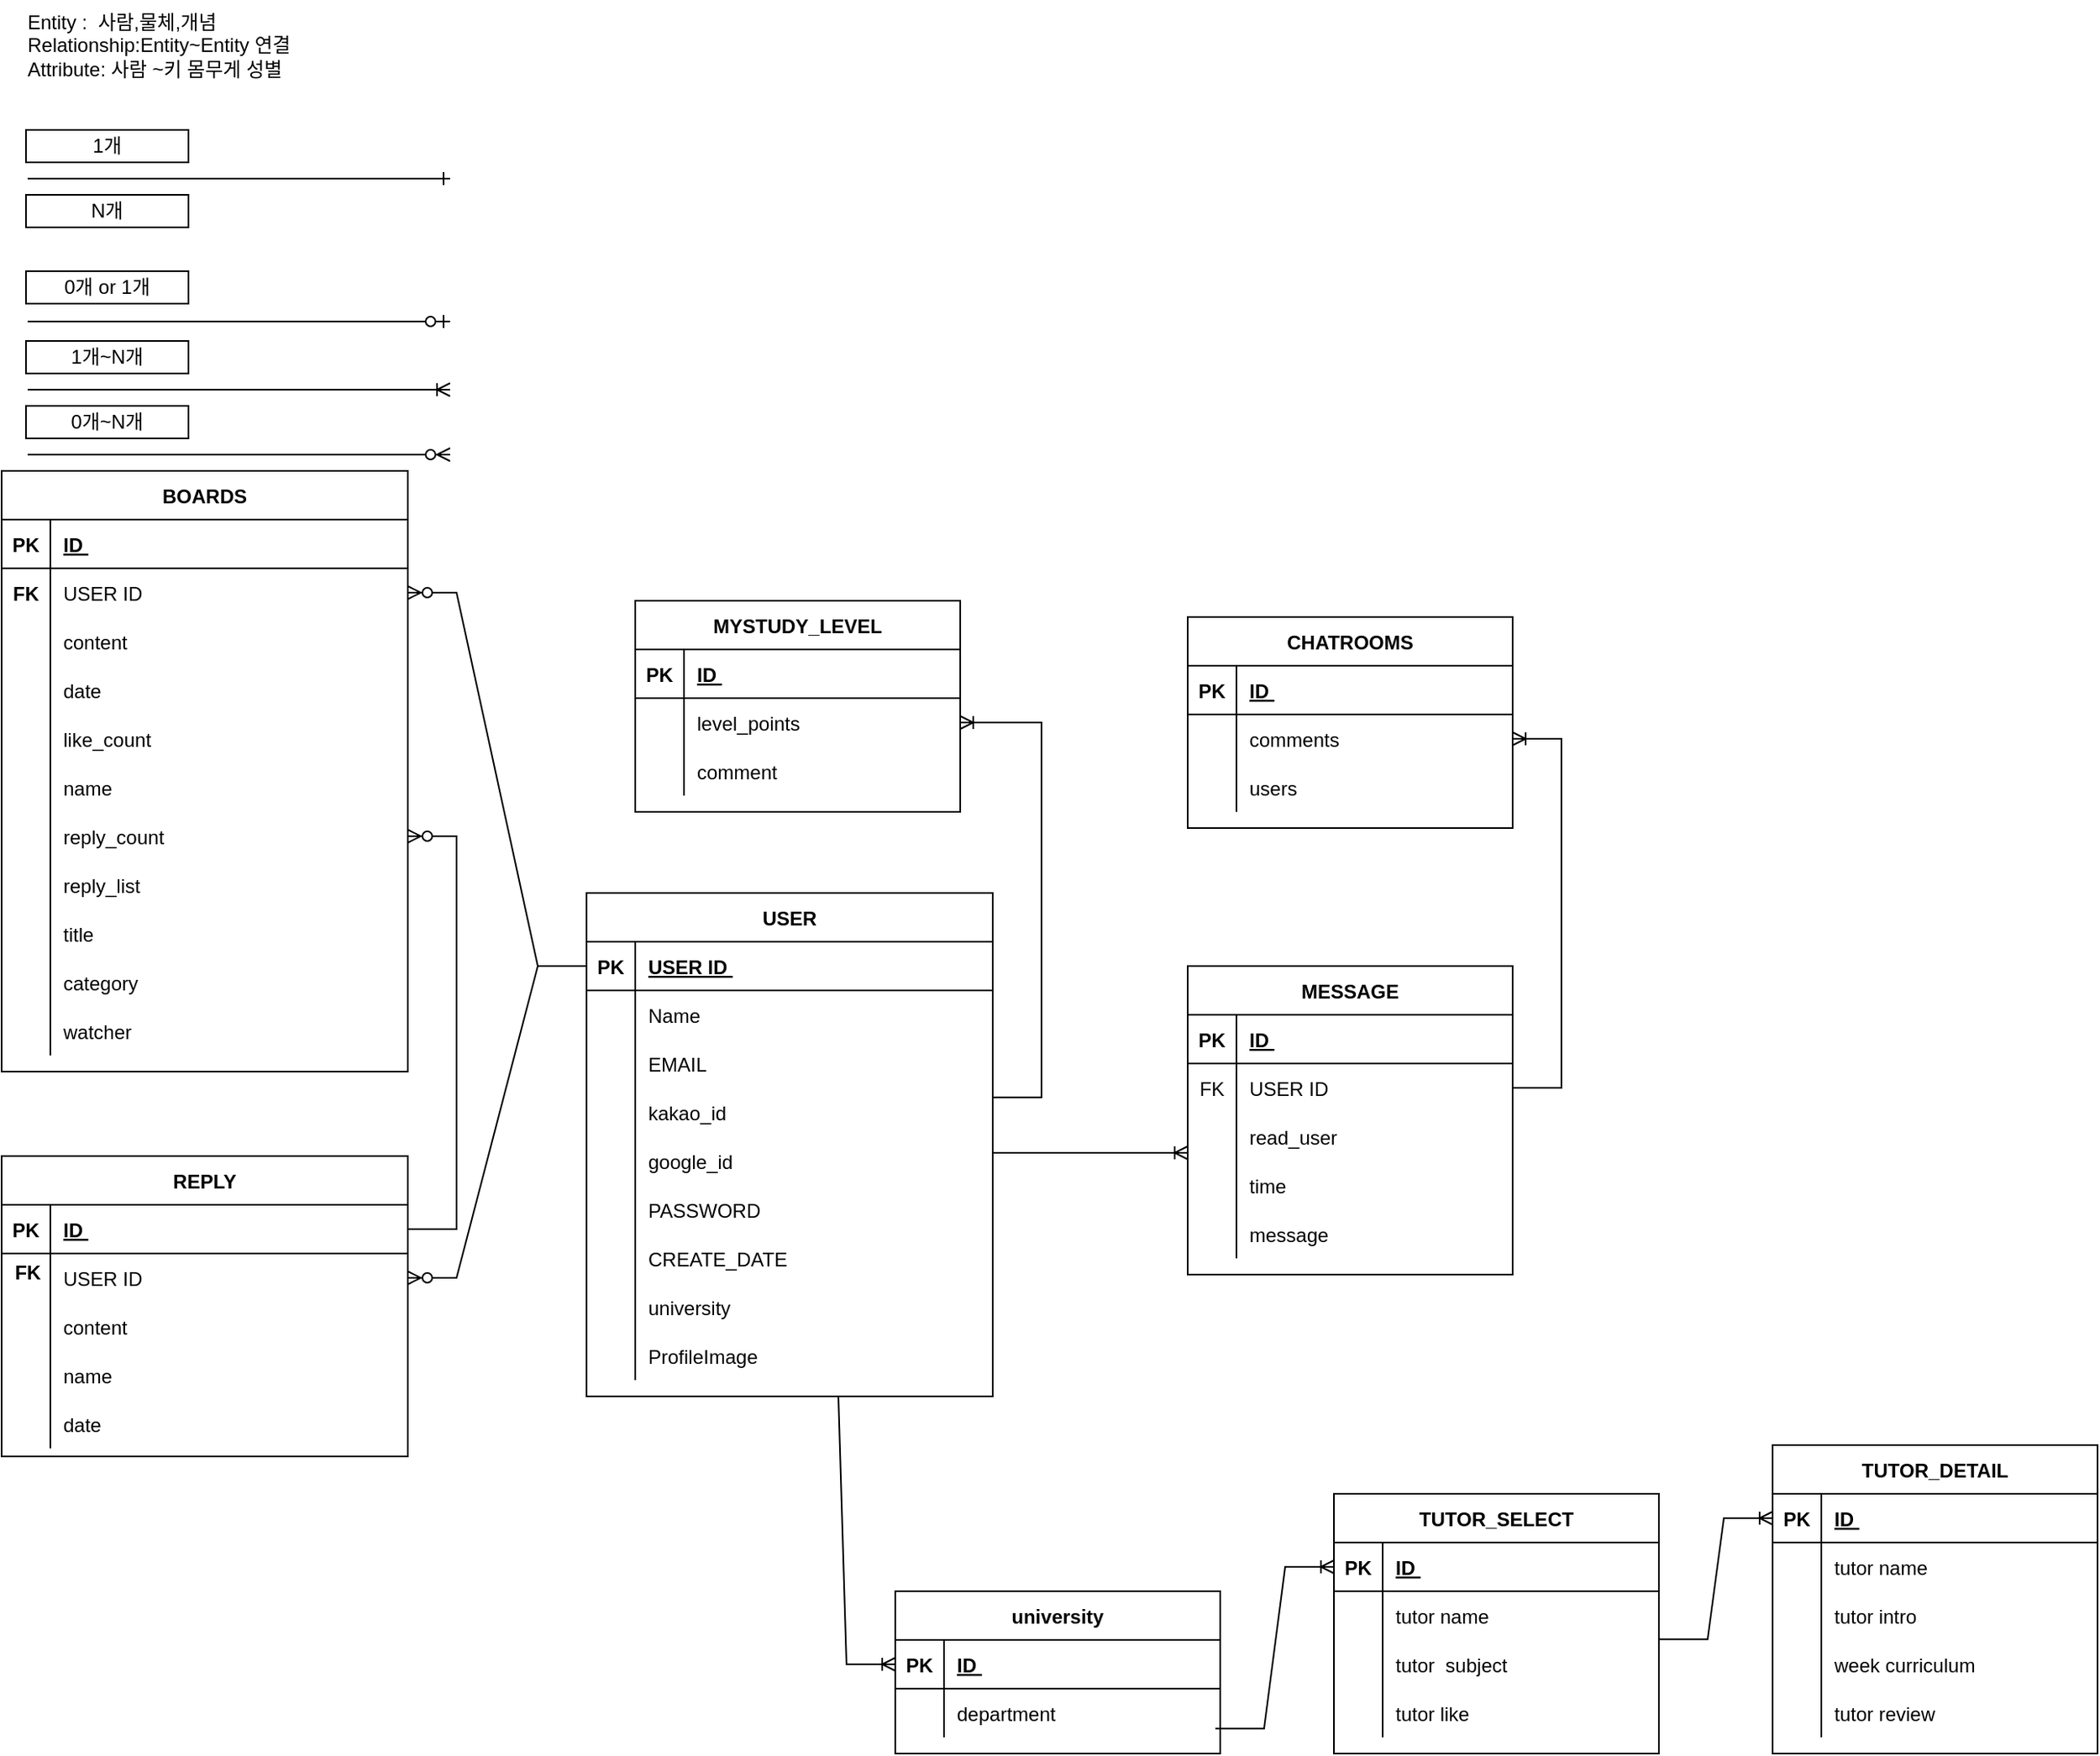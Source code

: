 <mxfile version="21.8.1" type="github">
  <diagram id="R2lEEEUBdFMjLlhIrx00" name="Page-1">
    <mxGraphModel dx="2353" dy="2080" grid="1" gridSize="10" guides="1" tooltips="1" connect="1" arrows="1" fold="1" page="1" pageScale="1" pageWidth="1100" pageHeight="850" math="0" shadow="0" extFonts="Permanent Marker^https://fonts.googleapis.com/css?family=Permanent+Marker">
      <root>
        <mxCell id="0" />
        <mxCell id="1" parent="0" />
        <mxCell id="C-vyLk0tnHw3VtMMgP7b-23" value="USER" style="shape=table;startSize=30;container=1;collapsible=1;childLayout=tableLayout;fixedRows=1;rowLines=0;fontStyle=1;align=center;resizeLast=1;" parent="1" vertex="1">
          <mxGeometry x="360" y="160" width="250" height="310" as="geometry" />
        </mxCell>
        <mxCell id="C-vyLk0tnHw3VtMMgP7b-24" value="" style="shape=partialRectangle;collapsible=0;dropTarget=0;pointerEvents=0;fillColor=none;points=[[0,0.5],[1,0.5]];portConstraint=eastwest;top=0;left=0;right=0;bottom=1;" parent="C-vyLk0tnHw3VtMMgP7b-23" vertex="1">
          <mxGeometry y="30" width="250" height="30" as="geometry" />
        </mxCell>
        <mxCell id="C-vyLk0tnHw3VtMMgP7b-25" value="PK" style="shape=partialRectangle;overflow=hidden;connectable=0;fillColor=none;top=0;left=0;bottom=0;right=0;fontStyle=1;" parent="C-vyLk0tnHw3VtMMgP7b-24" vertex="1">
          <mxGeometry width="30" height="30" as="geometry">
            <mxRectangle width="30" height="30" as="alternateBounds" />
          </mxGeometry>
        </mxCell>
        <mxCell id="C-vyLk0tnHw3VtMMgP7b-26" value="USER ID " style="shape=partialRectangle;overflow=hidden;connectable=0;fillColor=none;top=0;left=0;bottom=0;right=0;align=left;spacingLeft=6;fontStyle=5;" parent="C-vyLk0tnHw3VtMMgP7b-24" vertex="1">
          <mxGeometry x="30" width="220" height="30" as="geometry">
            <mxRectangle width="220" height="30" as="alternateBounds" />
          </mxGeometry>
        </mxCell>
        <mxCell id="C-vyLk0tnHw3VtMMgP7b-27" value="" style="shape=partialRectangle;collapsible=0;dropTarget=0;pointerEvents=0;fillColor=none;points=[[0,0.5],[1,0.5]];portConstraint=eastwest;top=0;left=0;right=0;bottom=0;" parent="C-vyLk0tnHw3VtMMgP7b-23" vertex="1">
          <mxGeometry y="60" width="250" height="30" as="geometry" />
        </mxCell>
        <mxCell id="C-vyLk0tnHw3VtMMgP7b-28" value="" style="shape=partialRectangle;overflow=hidden;connectable=0;fillColor=none;top=0;left=0;bottom=0;right=0;" parent="C-vyLk0tnHw3VtMMgP7b-27" vertex="1">
          <mxGeometry width="30" height="30" as="geometry">
            <mxRectangle width="30" height="30" as="alternateBounds" />
          </mxGeometry>
        </mxCell>
        <mxCell id="C-vyLk0tnHw3VtMMgP7b-29" value="Name" style="shape=partialRectangle;overflow=hidden;connectable=0;fillColor=none;top=0;left=0;bottom=0;right=0;align=left;spacingLeft=6;" parent="C-vyLk0tnHw3VtMMgP7b-27" vertex="1">
          <mxGeometry x="30" width="220" height="30" as="geometry">
            <mxRectangle width="220" height="30" as="alternateBounds" />
          </mxGeometry>
        </mxCell>
        <mxCell id="tyInm3QwdjtJU20A2BZN-13" value="" style="shape=partialRectangle;collapsible=0;dropTarget=0;pointerEvents=0;fillColor=none;points=[[0,0.5],[1,0.5]];portConstraint=eastwest;top=0;left=0;right=0;bottom=0;" parent="C-vyLk0tnHw3VtMMgP7b-23" vertex="1">
          <mxGeometry y="90" width="250" height="30" as="geometry" />
        </mxCell>
        <mxCell id="tyInm3QwdjtJU20A2BZN-14" value="" style="shape=partialRectangle;overflow=hidden;connectable=0;fillColor=none;top=0;left=0;bottom=0;right=0;" parent="tyInm3QwdjtJU20A2BZN-13" vertex="1">
          <mxGeometry width="30" height="30" as="geometry">
            <mxRectangle width="30" height="30" as="alternateBounds" />
          </mxGeometry>
        </mxCell>
        <mxCell id="tyInm3QwdjtJU20A2BZN-15" value="EMAIL" style="shape=partialRectangle;overflow=hidden;connectable=0;fillColor=none;top=0;left=0;bottom=0;right=0;align=left;spacingLeft=6;" parent="tyInm3QwdjtJU20A2BZN-13" vertex="1">
          <mxGeometry x="30" width="220" height="30" as="geometry">
            <mxRectangle width="220" height="30" as="alternateBounds" />
          </mxGeometry>
        </mxCell>
        <mxCell id="fQJlluxbXW3vOu0BTBo6-121" value="" style="shape=partialRectangle;collapsible=0;dropTarget=0;pointerEvents=0;fillColor=none;points=[[0,0.5],[1,0.5]];portConstraint=eastwest;top=0;left=0;right=0;bottom=0;" vertex="1" parent="C-vyLk0tnHw3VtMMgP7b-23">
          <mxGeometry y="120" width="250" height="30" as="geometry" />
        </mxCell>
        <mxCell id="fQJlluxbXW3vOu0BTBo6-122" value="" style="shape=partialRectangle;overflow=hidden;connectable=0;fillColor=none;top=0;left=0;bottom=0;right=0;" vertex="1" parent="fQJlluxbXW3vOu0BTBo6-121">
          <mxGeometry width="30" height="30" as="geometry">
            <mxRectangle width="30" height="30" as="alternateBounds" />
          </mxGeometry>
        </mxCell>
        <mxCell id="fQJlluxbXW3vOu0BTBo6-123" value="kakao_id" style="shape=partialRectangle;overflow=hidden;connectable=0;fillColor=none;top=0;left=0;bottom=0;right=0;align=left;spacingLeft=6;" vertex="1" parent="fQJlluxbXW3vOu0BTBo6-121">
          <mxGeometry x="30" width="220" height="30" as="geometry">
            <mxRectangle width="220" height="30" as="alternateBounds" />
          </mxGeometry>
        </mxCell>
        <mxCell id="fQJlluxbXW3vOu0BTBo6-124" value="" style="shape=partialRectangle;collapsible=0;dropTarget=0;pointerEvents=0;fillColor=none;points=[[0,0.5],[1,0.5]];portConstraint=eastwest;top=0;left=0;right=0;bottom=0;" vertex="1" parent="C-vyLk0tnHw3VtMMgP7b-23">
          <mxGeometry y="150" width="250" height="30" as="geometry" />
        </mxCell>
        <mxCell id="fQJlluxbXW3vOu0BTBo6-125" value="" style="shape=partialRectangle;overflow=hidden;connectable=0;fillColor=none;top=0;left=0;bottom=0;right=0;" vertex="1" parent="fQJlluxbXW3vOu0BTBo6-124">
          <mxGeometry width="30" height="30" as="geometry">
            <mxRectangle width="30" height="30" as="alternateBounds" />
          </mxGeometry>
        </mxCell>
        <mxCell id="fQJlluxbXW3vOu0BTBo6-126" value="google_id" style="shape=partialRectangle;overflow=hidden;connectable=0;fillColor=none;top=0;left=0;bottom=0;right=0;align=left;spacingLeft=6;" vertex="1" parent="fQJlluxbXW3vOu0BTBo6-124">
          <mxGeometry x="30" width="220" height="30" as="geometry">
            <mxRectangle width="220" height="30" as="alternateBounds" />
          </mxGeometry>
        </mxCell>
        <mxCell id="fQJlluxbXW3vOu0BTBo6-1" value="" style="shape=partialRectangle;collapsible=0;dropTarget=0;pointerEvents=0;fillColor=none;points=[[0,0.5],[1,0.5]];portConstraint=eastwest;top=0;left=0;right=0;bottom=0;" vertex="1" parent="C-vyLk0tnHw3VtMMgP7b-23">
          <mxGeometry y="180" width="250" height="30" as="geometry" />
        </mxCell>
        <mxCell id="fQJlluxbXW3vOu0BTBo6-2" value="" style="shape=partialRectangle;overflow=hidden;connectable=0;fillColor=none;top=0;left=0;bottom=0;right=0;" vertex="1" parent="fQJlluxbXW3vOu0BTBo6-1">
          <mxGeometry width="30" height="30" as="geometry">
            <mxRectangle width="30" height="30" as="alternateBounds" />
          </mxGeometry>
        </mxCell>
        <mxCell id="fQJlluxbXW3vOu0BTBo6-3" value="PASSWORD" style="shape=partialRectangle;overflow=hidden;connectable=0;fillColor=none;top=0;left=0;bottom=0;right=0;align=left;spacingLeft=6;" vertex="1" parent="fQJlluxbXW3vOu0BTBo6-1">
          <mxGeometry x="30" width="220" height="30" as="geometry">
            <mxRectangle width="220" height="30" as="alternateBounds" />
          </mxGeometry>
        </mxCell>
        <mxCell id="fQJlluxbXW3vOu0BTBo6-4" value="" style="shape=partialRectangle;collapsible=0;dropTarget=0;pointerEvents=0;fillColor=none;points=[[0,0.5],[1,0.5]];portConstraint=eastwest;top=0;left=0;right=0;bottom=0;" vertex="1" parent="C-vyLk0tnHw3VtMMgP7b-23">
          <mxGeometry y="210" width="250" height="30" as="geometry" />
        </mxCell>
        <mxCell id="fQJlluxbXW3vOu0BTBo6-5" value="" style="shape=partialRectangle;overflow=hidden;connectable=0;fillColor=none;top=0;left=0;bottom=0;right=0;" vertex="1" parent="fQJlluxbXW3vOu0BTBo6-4">
          <mxGeometry width="30" height="30" as="geometry">
            <mxRectangle width="30" height="30" as="alternateBounds" />
          </mxGeometry>
        </mxCell>
        <mxCell id="fQJlluxbXW3vOu0BTBo6-6" value="CREATE_DATE" style="shape=partialRectangle;overflow=hidden;connectable=0;fillColor=none;top=0;left=0;bottom=0;right=0;align=left;spacingLeft=6;" vertex="1" parent="fQJlluxbXW3vOu0BTBo6-4">
          <mxGeometry x="30" width="220" height="30" as="geometry">
            <mxRectangle width="220" height="30" as="alternateBounds" />
          </mxGeometry>
        </mxCell>
        <mxCell id="fQJlluxbXW3vOu0BTBo6-184" value="" style="shape=partialRectangle;collapsible=0;dropTarget=0;pointerEvents=0;fillColor=none;points=[[0,0.5],[1,0.5]];portConstraint=eastwest;top=0;left=0;right=0;bottom=0;" vertex="1" parent="C-vyLk0tnHw3VtMMgP7b-23">
          <mxGeometry y="240" width="250" height="30" as="geometry" />
        </mxCell>
        <mxCell id="fQJlluxbXW3vOu0BTBo6-185" value="" style="shape=partialRectangle;overflow=hidden;connectable=0;fillColor=none;top=0;left=0;bottom=0;right=0;" vertex="1" parent="fQJlluxbXW3vOu0BTBo6-184">
          <mxGeometry width="30" height="30" as="geometry">
            <mxRectangle width="30" height="30" as="alternateBounds" />
          </mxGeometry>
        </mxCell>
        <mxCell id="fQJlluxbXW3vOu0BTBo6-186" value="university" style="shape=partialRectangle;overflow=hidden;connectable=0;fillColor=none;top=0;left=0;bottom=0;right=0;align=left;spacingLeft=6;" vertex="1" parent="fQJlluxbXW3vOu0BTBo6-184">
          <mxGeometry x="30" width="220" height="30" as="geometry">
            <mxRectangle width="220" height="30" as="alternateBounds" />
          </mxGeometry>
        </mxCell>
        <mxCell id="fQJlluxbXW3vOu0BTBo6-7" value="" style="shape=partialRectangle;collapsible=0;dropTarget=0;pointerEvents=0;fillColor=none;points=[[0,0.5],[1,0.5]];portConstraint=eastwest;top=0;left=0;right=0;bottom=0;" vertex="1" parent="C-vyLk0tnHw3VtMMgP7b-23">
          <mxGeometry y="270" width="250" height="30" as="geometry" />
        </mxCell>
        <mxCell id="fQJlluxbXW3vOu0BTBo6-8" value="" style="shape=partialRectangle;overflow=hidden;connectable=0;fillColor=none;top=0;left=0;bottom=0;right=0;" vertex="1" parent="fQJlluxbXW3vOu0BTBo6-7">
          <mxGeometry width="30" height="30" as="geometry">
            <mxRectangle width="30" height="30" as="alternateBounds" />
          </mxGeometry>
        </mxCell>
        <mxCell id="fQJlluxbXW3vOu0BTBo6-9" value="ProfileImage" style="shape=partialRectangle;overflow=hidden;connectable=0;fillColor=none;top=0;left=0;bottom=0;right=0;align=left;spacingLeft=6;" vertex="1" parent="fQJlluxbXW3vOu0BTBo6-7">
          <mxGeometry x="30" width="220" height="30" as="geometry">
            <mxRectangle width="220" height="30" as="alternateBounds" />
          </mxGeometry>
        </mxCell>
        <mxCell id="tyInm3QwdjtJU20A2BZN-1" value="" style="edgeStyle=entityRelationEdgeStyle;fontSize=12;html=1;endArrow=ERone;endFill=1;rounded=0;" parent="1" edge="1">
          <mxGeometry width="100" height="100" relative="1" as="geometry">
            <mxPoint x="16" y="-280" as="sourcePoint" />
            <mxPoint x="276" y="-280" as="targetPoint" />
          </mxGeometry>
        </mxCell>
        <mxCell id="tyInm3QwdjtJU20A2BZN-3" value="" style="edgeStyle=entityRelationEdgeStyle;fontSize=12;html=1;endArrow=ERoneToMany;rounded=0;" parent="1" edge="1">
          <mxGeometry width="100" height="100" relative="1" as="geometry">
            <mxPoint x="16" y="-150" as="sourcePoint" />
            <mxPoint x="276" y="-150" as="targetPoint" />
          </mxGeometry>
        </mxCell>
        <mxCell id="tyInm3QwdjtJU20A2BZN-4" value="" style="edgeStyle=entityRelationEdgeStyle;fontSize=12;html=1;endArrow=ERzeroToMany;endFill=1;rounded=0;" parent="1" edge="1">
          <mxGeometry width="100" height="100" relative="1" as="geometry">
            <mxPoint x="16" y="-110" as="sourcePoint" />
            <mxPoint x="276" y="-110" as="targetPoint" />
          </mxGeometry>
        </mxCell>
        <mxCell id="tyInm3QwdjtJU20A2BZN-5" value="" style="edgeStyle=entityRelationEdgeStyle;fontSize=12;html=1;endArrow=ERzeroToOne;endFill=1;rounded=0;" parent="1" edge="1">
          <mxGeometry width="100" height="100" relative="1" as="geometry">
            <mxPoint x="16" y="-192" as="sourcePoint" />
            <mxPoint x="276" y="-192" as="targetPoint" />
          </mxGeometry>
        </mxCell>
        <mxCell id="tyInm3QwdjtJU20A2BZN-7" value="1개&lt;br&gt;" style="whiteSpace=wrap;html=1;align=center;" parent="1" vertex="1">
          <mxGeometry x="15" y="-310" width="100" height="20" as="geometry" />
        </mxCell>
        <mxCell id="tyInm3QwdjtJU20A2BZN-8" value="0개 or 1개" style="whiteSpace=wrap;html=1;align=center;" parent="1" vertex="1">
          <mxGeometry x="15" y="-223" width="100" height="20" as="geometry" />
        </mxCell>
        <mxCell id="tyInm3QwdjtJU20A2BZN-9" value="N개" style="whiteSpace=wrap;html=1;align=center;" parent="1" vertex="1">
          <mxGeometry x="15" y="-270" width="100" height="20" as="geometry" />
        </mxCell>
        <mxCell id="tyInm3QwdjtJU20A2BZN-10" value="1개~N개" style="whiteSpace=wrap;html=1;align=center;" parent="1" vertex="1">
          <mxGeometry x="15" y="-180" width="100" height="20" as="geometry" />
        </mxCell>
        <mxCell id="tyInm3QwdjtJU20A2BZN-11" value="0개~N개" style="whiteSpace=wrap;html=1;align=center;" parent="1" vertex="1">
          <mxGeometry x="15" y="-140" width="100" height="20" as="geometry" />
        </mxCell>
        <mxCell id="tyInm3QwdjtJU20A2BZN-12" value="&lt;div style=&quot;text-align: left;&quot;&gt;&lt;span style=&quot;background-color: initial; text-align: left;&quot;&gt;Entity :&amp;nbsp; 사람,물체,개념 Relationship:Entity~Entity 연결 Attribute: 사람 ~키 몸무게 성별&lt;/span&gt;&lt;/div&gt;&lt;div title=&quot;Page 1&quot; class=&quot;page&quot;&gt;&lt;span style=&quot;white-space: pre;&quot;&gt;&amp;nbsp;&amp;nbsp;&amp;nbsp;&amp;nbsp;&lt;/span&gt;&lt;span style=&quot;white-space: pre;&quot;&gt;&amp;nbsp;&lt;/span&gt;&lt;/div&gt;" style="whiteSpace=wrap;html=1;align=center;strokeColor=none;" parent="1" vertex="1">
          <mxGeometry x="15" y="-390" width="180" height="70" as="geometry" />
        </mxCell>
        <mxCell id="fQJlluxbXW3vOu0BTBo6-10" value="BOARDS" style="shape=table;startSize=30;container=1;collapsible=1;childLayout=tableLayout;fixedRows=1;rowLines=0;fontStyle=1;align=center;resizeLast=1;" vertex="1" parent="1">
          <mxGeometry y="-100" width="250" height="370" as="geometry" />
        </mxCell>
        <mxCell id="fQJlluxbXW3vOu0BTBo6-11" value="" style="shape=partialRectangle;collapsible=0;dropTarget=0;pointerEvents=0;fillColor=none;points=[[0,0.5],[1,0.5]];portConstraint=eastwest;top=0;left=0;right=0;bottom=1;" vertex="1" parent="fQJlluxbXW3vOu0BTBo6-10">
          <mxGeometry y="30" width="250" height="30" as="geometry" />
        </mxCell>
        <mxCell id="fQJlluxbXW3vOu0BTBo6-12" value="PK" style="shape=partialRectangle;overflow=hidden;connectable=0;fillColor=none;top=0;left=0;bottom=0;right=0;fontStyle=1;" vertex="1" parent="fQJlluxbXW3vOu0BTBo6-11">
          <mxGeometry width="30" height="30" as="geometry">
            <mxRectangle width="30" height="30" as="alternateBounds" />
          </mxGeometry>
        </mxCell>
        <mxCell id="fQJlluxbXW3vOu0BTBo6-13" value="ID " style="shape=partialRectangle;overflow=hidden;connectable=0;fillColor=none;top=0;left=0;bottom=0;right=0;align=left;spacingLeft=6;fontStyle=5;" vertex="1" parent="fQJlluxbXW3vOu0BTBo6-11">
          <mxGeometry x="30" width="220" height="30" as="geometry">
            <mxRectangle width="220" height="30" as="alternateBounds" />
          </mxGeometry>
        </mxCell>
        <mxCell id="fQJlluxbXW3vOu0BTBo6-14" value="" style="shape=partialRectangle;collapsible=0;dropTarget=0;pointerEvents=0;fillColor=none;points=[[0,0.5],[1,0.5]];portConstraint=eastwest;top=0;left=0;right=0;bottom=0;" vertex="1" parent="fQJlluxbXW3vOu0BTBo6-10">
          <mxGeometry y="60" width="250" height="30" as="geometry" />
        </mxCell>
        <mxCell id="fQJlluxbXW3vOu0BTBo6-15" value="" style="shape=partialRectangle;overflow=hidden;connectable=0;fillColor=none;top=0;left=0;bottom=0;right=0;" vertex="1" parent="fQJlluxbXW3vOu0BTBo6-14">
          <mxGeometry width="30" height="30" as="geometry">
            <mxRectangle width="30" height="30" as="alternateBounds" />
          </mxGeometry>
        </mxCell>
        <mxCell id="fQJlluxbXW3vOu0BTBo6-16" value="USER ID" style="shape=partialRectangle;overflow=hidden;connectable=0;fillColor=none;top=0;left=0;bottom=0;right=0;align=left;spacingLeft=6;" vertex="1" parent="fQJlluxbXW3vOu0BTBo6-14">
          <mxGeometry x="30" width="220" height="30" as="geometry">
            <mxRectangle width="220" height="30" as="alternateBounds" />
          </mxGeometry>
        </mxCell>
        <mxCell id="fQJlluxbXW3vOu0BTBo6-17" value="" style="shape=partialRectangle;collapsible=0;dropTarget=0;pointerEvents=0;fillColor=none;points=[[0,0.5],[1,0.5]];portConstraint=eastwest;top=0;left=0;right=0;bottom=0;" vertex="1" parent="fQJlluxbXW3vOu0BTBo6-10">
          <mxGeometry y="90" width="250" height="30" as="geometry" />
        </mxCell>
        <mxCell id="fQJlluxbXW3vOu0BTBo6-18" value="" style="shape=partialRectangle;overflow=hidden;connectable=0;fillColor=none;top=0;left=0;bottom=0;right=0;" vertex="1" parent="fQJlluxbXW3vOu0BTBo6-17">
          <mxGeometry width="30" height="30" as="geometry">
            <mxRectangle width="30" height="30" as="alternateBounds" />
          </mxGeometry>
        </mxCell>
        <mxCell id="fQJlluxbXW3vOu0BTBo6-19" value="content" style="shape=partialRectangle;overflow=hidden;connectable=0;fillColor=none;top=0;left=0;bottom=0;right=0;align=left;spacingLeft=6;" vertex="1" parent="fQJlluxbXW3vOu0BTBo6-17">
          <mxGeometry x="30" width="220" height="30" as="geometry">
            <mxRectangle width="220" height="30" as="alternateBounds" />
          </mxGeometry>
        </mxCell>
        <mxCell id="fQJlluxbXW3vOu0BTBo6-20" value="" style="shape=partialRectangle;collapsible=0;dropTarget=0;pointerEvents=0;fillColor=none;points=[[0,0.5],[1,0.5]];portConstraint=eastwest;top=0;left=0;right=0;bottom=0;" vertex="1" parent="fQJlluxbXW3vOu0BTBo6-10">
          <mxGeometry y="120" width="250" height="30" as="geometry" />
        </mxCell>
        <mxCell id="fQJlluxbXW3vOu0BTBo6-21" value="" style="shape=partialRectangle;overflow=hidden;connectable=0;fillColor=none;top=0;left=0;bottom=0;right=0;" vertex="1" parent="fQJlluxbXW3vOu0BTBo6-20">
          <mxGeometry width="30" height="30" as="geometry">
            <mxRectangle width="30" height="30" as="alternateBounds" />
          </mxGeometry>
        </mxCell>
        <mxCell id="fQJlluxbXW3vOu0BTBo6-22" value="date" style="shape=partialRectangle;overflow=hidden;connectable=0;fillColor=none;top=0;left=0;bottom=0;right=0;align=left;spacingLeft=6;" vertex="1" parent="fQJlluxbXW3vOu0BTBo6-20">
          <mxGeometry x="30" width="220" height="30" as="geometry">
            <mxRectangle width="220" height="30" as="alternateBounds" />
          </mxGeometry>
        </mxCell>
        <mxCell id="fQJlluxbXW3vOu0BTBo6-30" value="" style="shape=partialRectangle;collapsible=0;dropTarget=0;pointerEvents=0;fillColor=none;points=[[0,0.5],[1,0.5]];portConstraint=eastwest;top=0;left=0;right=0;bottom=0;" vertex="1" parent="fQJlluxbXW3vOu0BTBo6-10">
          <mxGeometry y="150" width="250" height="30" as="geometry" />
        </mxCell>
        <mxCell id="fQJlluxbXW3vOu0BTBo6-31" value="" style="shape=partialRectangle;overflow=hidden;connectable=0;fillColor=none;top=0;left=0;bottom=0;right=0;" vertex="1" parent="fQJlluxbXW3vOu0BTBo6-30">
          <mxGeometry width="30" height="30" as="geometry">
            <mxRectangle width="30" height="30" as="alternateBounds" />
          </mxGeometry>
        </mxCell>
        <mxCell id="fQJlluxbXW3vOu0BTBo6-32" value="like_count" style="shape=partialRectangle;overflow=hidden;connectable=0;fillColor=none;top=0;left=0;bottom=0;right=0;align=left;spacingLeft=6;" vertex="1" parent="fQJlluxbXW3vOu0BTBo6-30">
          <mxGeometry x="30" width="220" height="30" as="geometry">
            <mxRectangle width="220" height="30" as="alternateBounds" />
          </mxGeometry>
        </mxCell>
        <mxCell id="fQJlluxbXW3vOu0BTBo6-33" value="" style="shape=partialRectangle;collapsible=0;dropTarget=0;pointerEvents=0;fillColor=none;points=[[0,0.5],[1,0.5]];portConstraint=eastwest;top=0;left=0;right=0;bottom=0;" vertex="1" parent="fQJlluxbXW3vOu0BTBo6-10">
          <mxGeometry y="180" width="250" height="30" as="geometry" />
        </mxCell>
        <mxCell id="fQJlluxbXW3vOu0BTBo6-34" value="" style="shape=partialRectangle;overflow=hidden;connectable=0;fillColor=none;top=0;left=0;bottom=0;right=0;" vertex="1" parent="fQJlluxbXW3vOu0BTBo6-33">
          <mxGeometry width="30" height="30" as="geometry">
            <mxRectangle width="30" height="30" as="alternateBounds" />
          </mxGeometry>
        </mxCell>
        <mxCell id="fQJlluxbXW3vOu0BTBo6-35" value="name" style="shape=partialRectangle;overflow=hidden;connectable=0;fillColor=none;top=0;left=0;bottom=0;right=0;align=left;spacingLeft=6;" vertex="1" parent="fQJlluxbXW3vOu0BTBo6-33">
          <mxGeometry x="30" width="220" height="30" as="geometry">
            <mxRectangle width="220" height="30" as="alternateBounds" />
          </mxGeometry>
        </mxCell>
        <mxCell id="fQJlluxbXW3vOu0BTBo6-36" value="" style="shape=partialRectangle;collapsible=0;dropTarget=0;pointerEvents=0;fillColor=none;points=[[0,0.5],[1,0.5]];portConstraint=eastwest;top=0;left=0;right=0;bottom=0;" vertex="1" parent="fQJlluxbXW3vOu0BTBo6-10">
          <mxGeometry y="210" width="250" height="30" as="geometry" />
        </mxCell>
        <mxCell id="fQJlluxbXW3vOu0BTBo6-37" value="" style="shape=partialRectangle;overflow=hidden;connectable=0;fillColor=none;top=0;left=0;bottom=0;right=0;" vertex="1" parent="fQJlluxbXW3vOu0BTBo6-36">
          <mxGeometry width="30" height="30" as="geometry">
            <mxRectangle width="30" height="30" as="alternateBounds" />
          </mxGeometry>
        </mxCell>
        <mxCell id="fQJlluxbXW3vOu0BTBo6-38" value="reply_count" style="shape=partialRectangle;overflow=hidden;connectable=0;fillColor=none;top=0;left=0;bottom=0;right=0;align=left;spacingLeft=6;" vertex="1" parent="fQJlluxbXW3vOu0BTBo6-36">
          <mxGeometry x="30" width="220" height="30" as="geometry">
            <mxRectangle width="220" height="30" as="alternateBounds" />
          </mxGeometry>
        </mxCell>
        <mxCell id="fQJlluxbXW3vOu0BTBo6-39" value="" style="shape=partialRectangle;collapsible=0;dropTarget=0;pointerEvents=0;fillColor=none;points=[[0,0.5],[1,0.5]];portConstraint=eastwest;top=0;left=0;right=0;bottom=0;" vertex="1" parent="fQJlluxbXW3vOu0BTBo6-10">
          <mxGeometry y="240" width="250" height="30" as="geometry" />
        </mxCell>
        <mxCell id="fQJlluxbXW3vOu0BTBo6-40" value="" style="shape=partialRectangle;overflow=hidden;connectable=0;fillColor=none;top=0;left=0;bottom=0;right=0;" vertex="1" parent="fQJlluxbXW3vOu0BTBo6-39">
          <mxGeometry width="30" height="30" as="geometry">
            <mxRectangle width="30" height="30" as="alternateBounds" />
          </mxGeometry>
        </mxCell>
        <mxCell id="fQJlluxbXW3vOu0BTBo6-41" value="reply_list" style="shape=partialRectangle;overflow=hidden;connectable=0;fillColor=none;top=0;left=0;bottom=0;right=0;align=left;spacingLeft=6;" vertex="1" parent="fQJlluxbXW3vOu0BTBo6-39">
          <mxGeometry x="30" width="220" height="30" as="geometry">
            <mxRectangle width="220" height="30" as="alternateBounds" />
          </mxGeometry>
        </mxCell>
        <mxCell id="fQJlluxbXW3vOu0BTBo6-42" value="" style="shape=partialRectangle;collapsible=0;dropTarget=0;pointerEvents=0;fillColor=none;points=[[0,0.5],[1,0.5]];portConstraint=eastwest;top=0;left=0;right=0;bottom=0;" vertex="1" parent="fQJlluxbXW3vOu0BTBo6-10">
          <mxGeometry y="270" width="250" height="30" as="geometry" />
        </mxCell>
        <mxCell id="fQJlluxbXW3vOu0BTBo6-43" value="" style="shape=partialRectangle;overflow=hidden;connectable=0;fillColor=none;top=0;left=0;bottom=0;right=0;" vertex="1" parent="fQJlluxbXW3vOu0BTBo6-42">
          <mxGeometry width="30" height="30" as="geometry">
            <mxRectangle width="30" height="30" as="alternateBounds" />
          </mxGeometry>
        </mxCell>
        <mxCell id="fQJlluxbXW3vOu0BTBo6-44" value="title" style="shape=partialRectangle;overflow=hidden;connectable=0;fillColor=none;top=0;left=0;bottom=0;right=0;align=left;spacingLeft=6;" vertex="1" parent="fQJlluxbXW3vOu0BTBo6-42">
          <mxGeometry x="30" width="220" height="30" as="geometry">
            <mxRectangle width="220" height="30" as="alternateBounds" />
          </mxGeometry>
        </mxCell>
        <mxCell id="fQJlluxbXW3vOu0BTBo6-23" value="" style="shape=partialRectangle;collapsible=0;dropTarget=0;pointerEvents=0;fillColor=none;points=[[0,0.5],[1,0.5]];portConstraint=eastwest;top=0;left=0;right=0;bottom=0;" vertex="1" parent="fQJlluxbXW3vOu0BTBo6-10">
          <mxGeometry y="300" width="250" height="30" as="geometry" />
        </mxCell>
        <mxCell id="fQJlluxbXW3vOu0BTBo6-24" value="" style="shape=partialRectangle;overflow=hidden;connectable=0;fillColor=none;top=0;left=0;bottom=0;right=0;" vertex="1" parent="fQJlluxbXW3vOu0BTBo6-23">
          <mxGeometry width="30" height="30" as="geometry">
            <mxRectangle width="30" height="30" as="alternateBounds" />
          </mxGeometry>
        </mxCell>
        <mxCell id="fQJlluxbXW3vOu0BTBo6-25" value="category" style="shape=partialRectangle;overflow=hidden;connectable=0;fillColor=none;top=0;left=0;bottom=0;right=0;align=left;spacingLeft=6;" vertex="1" parent="fQJlluxbXW3vOu0BTBo6-23">
          <mxGeometry x="30" width="220" height="30" as="geometry">
            <mxRectangle width="220" height="30" as="alternateBounds" />
          </mxGeometry>
        </mxCell>
        <mxCell id="fQJlluxbXW3vOu0BTBo6-26" value="" style="shape=partialRectangle;collapsible=0;dropTarget=0;pointerEvents=0;fillColor=none;points=[[0,0.5],[1,0.5]];portConstraint=eastwest;top=0;left=0;right=0;bottom=0;" vertex="1" parent="fQJlluxbXW3vOu0BTBo6-10">
          <mxGeometry y="330" width="250" height="30" as="geometry" />
        </mxCell>
        <mxCell id="fQJlluxbXW3vOu0BTBo6-27" value="" style="shape=partialRectangle;overflow=hidden;connectable=0;fillColor=none;top=0;left=0;bottom=0;right=0;" vertex="1" parent="fQJlluxbXW3vOu0BTBo6-26">
          <mxGeometry width="30" height="30" as="geometry">
            <mxRectangle width="30" height="30" as="alternateBounds" />
          </mxGeometry>
        </mxCell>
        <mxCell id="fQJlluxbXW3vOu0BTBo6-28" value="watcher" style="shape=partialRectangle;overflow=hidden;connectable=0;fillColor=none;top=0;left=0;bottom=0;right=0;align=left;spacingLeft=6;" vertex="1" parent="fQJlluxbXW3vOu0BTBo6-26">
          <mxGeometry x="30" width="220" height="30" as="geometry">
            <mxRectangle width="220" height="30" as="alternateBounds" />
          </mxGeometry>
        </mxCell>
        <mxCell id="fQJlluxbXW3vOu0BTBo6-29" value="FK" style="shape=partialRectangle;overflow=hidden;connectable=0;fillColor=none;top=0;left=0;bottom=0;right=0;fontStyle=1;" vertex="1" parent="1">
          <mxGeometry y="-40" width="30" height="30" as="geometry">
            <mxRectangle width="30" height="30" as="alternateBounds" />
          </mxGeometry>
        </mxCell>
        <mxCell id="fQJlluxbXW3vOu0BTBo6-80" value="" style="group" vertex="1" connectable="0" parent="1">
          <mxGeometry x="15" y="390" width="235" height="120" as="geometry" />
        </mxCell>
        <mxCell id="fQJlluxbXW3vOu0BTBo6-81" value="" style="group" vertex="1" connectable="0" parent="fQJlluxbXW3vOu0BTBo6-80">
          <mxGeometry width="235" height="120" as="geometry" />
        </mxCell>
        <mxCell id="fQJlluxbXW3vOu0BTBo6-79" value="FK" style="shape=partialRectangle;overflow=hidden;connectable=0;fillColor=none;top=0;left=0;bottom=0;right=0;fontStyle=1;" vertex="1" parent="fQJlluxbXW3vOu0BTBo6-81">
          <mxGeometry y="2.5" width="2.4" height="1.014" as="geometry">
            <mxRectangle width="30" height="30" as="alternateBounds" />
          </mxGeometry>
        </mxCell>
        <mxCell id="fQJlluxbXW3vOu0BTBo6-45" value="REPLY" style="shape=table;startSize=30;container=1;collapsible=1;childLayout=tableLayout;fixedRows=1;rowLines=0;fontStyle=1;align=center;resizeLast=1;" vertex="1" parent="fQJlluxbXW3vOu0BTBo6-81">
          <mxGeometry x="-15" y="-68" width="250" height="185" as="geometry" />
        </mxCell>
        <mxCell id="fQJlluxbXW3vOu0BTBo6-46" value="" style="shape=partialRectangle;collapsible=0;dropTarget=0;pointerEvents=0;fillColor=none;points=[[0,0.5],[1,0.5]];portConstraint=eastwest;top=0;left=0;right=0;bottom=1;" vertex="1" parent="fQJlluxbXW3vOu0BTBo6-45">
          <mxGeometry y="30" width="250" height="30" as="geometry" />
        </mxCell>
        <mxCell id="fQJlluxbXW3vOu0BTBo6-47" value="PK" style="shape=partialRectangle;overflow=hidden;connectable=0;fillColor=none;top=0;left=0;bottom=0;right=0;fontStyle=1;" vertex="1" parent="fQJlluxbXW3vOu0BTBo6-46">
          <mxGeometry width="30" height="30" as="geometry">
            <mxRectangle width="30" height="30" as="alternateBounds" />
          </mxGeometry>
        </mxCell>
        <mxCell id="fQJlluxbXW3vOu0BTBo6-48" value="ID " style="shape=partialRectangle;overflow=hidden;connectable=0;fillColor=none;top=0;left=0;bottom=0;right=0;align=left;spacingLeft=6;fontStyle=5;" vertex="1" parent="fQJlluxbXW3vOu0BTBo6-46">
          <mxGeometry x="30" width="220" height="30" as="geometry">
            <mxRectangle width="220" height="30" as="alternateBounds" />
          </mxGeometry>
        </mxCell>
        <mxCell id="fQJlluxbXW3vOu0BTBo6-49" value="" style="shape=partialRectangle;collapsible=0;dropTarget=0;pointerEvents=0;fillColor=none;points=[[0,0.5],[1,0.5]];portConstraint=eastwest;top=0;left=0;right=0;bottom=0;" vertex="1" parent="fQJlluxbXW3vOu0BTBo6-45">
          <mxGeometry y="60" width="250" height="30" as="geometry" />
        </mxCell>
        <mxCell id="fQJlluxbXW3vOu0BTBo6-50" value="" style="shape=partialRectangle;overflow=hidden;connectable=0;fillColor=none;top=0;left=0;bottom=0;right=0;" vertex="1" parent="fQJlluxbXW3vOu0BTBo6-49">
          <mxGeometry width="30" height="30" as="geometry">
            <mxRectangle width="30" height="30" as="alternateBounds" />
          </mxGeometry>
        </mxCell>
        <mxCell id="fQJlluxbXW3vOu0BTBo6-51" value="USER ID" style="shape=partialRectangle;overflow=hidden;connectable=0;fillColor=none;top=0;left=0;bottom=0;right=0;align=left;spacingLeft=6;" vertex="1" parent="fQJlluxbXW3vOu0BTBo6-49">
          <mxGeometry x="30" width="220" height="30" as="geometry">
            <mxRectangle width="220" height="30" as="alternateBounds" />
          </mxGeometry>
        </mxCell>
        <mxCell id="fQJlluxbXW3vOu0BTBo6-52" value="" style="shape=partialRectangle;collapsible=0;dropTarget=0;pointerEvents=0;fillColor=none;points=[[0,0.5],[1,0.5]];portConstraint=eastwest;top=0;left=0;right=0;bottom=0;" vertex="1" parent="fQJlluxbXW3vOu0BTBo6-45">
          <mxGeometry y="90" width="250" height="30" as="geometry" />
        </mxCell>
        <mxCell id="fQJlluxbXW3vOu0BTBo6-53" value="" style="shape=partialRectangle;overflow=hidden;connectable=0;fillColor=none;top=0;left=0;bottom=0;right=0;" vertex="1" parent="fQJlluxbXW3vOu0BTBo6-52">
          <mxGeometry width="30" height="30" as="geometry">
            <mxRectangle width="30" height="30" as="alternateBounds" />
          </mxGeometry>
        </mxCell>
        <mxCell id="fQJlluxbXW3vOu0BTBo6-54" value="content" style="shape=partialRectangle;overflow=hidden;connectable=0;fillColor=none;top=0;left=0;bottom=0;right=0;align=left;spacingLeft=6;" vertex="1" parent="fQJlluxbXW3vOu0BTBo6-52">
          <mxGeometry x="30" width="220" height="30" as="geometry">
            <mxRectangle width="220" height="30" as="alternateBounds" />
          </mxGeometry>
        </mxCell>
        <mxCell id="fQJlluxbXW3vOu0BTBo6-55" value="" style="shape=partialRectangle;collapsible=0;dropTarget=0;pointerEvents=0;fillColor=none;points=[[0,0.5],[1,0.5]];portConstraint=eastwest;top=0;left=0;right=0;bottom=0;" vertex="1" parent="fQJlluxbXW3vOu0BTBo6-45">
          <mxGeometry y="120" width="250" height="30" as="geometry" />
        </mxCell>
        <mxCell id="fQJlluxbXW3vOu0BTBo6-56" value="" style="shape=partialRectangle;overflow=hidden;connectable=0;fillColor=none;top=0;left=0;bottom=0;right=0;" vertex="1" parent="fQJlluxbXW3vOu0BTBo6-55">
          <mxGeometry width="30" height="30" as="geometry">
            <mxRectangle width="30" height="30" as="alternateBounds" />
          </mxGeometry>
        </mxCell>
        <mxCell id="fQJlluxbXW3vOu0BTBo6-57" value="name" style="shape=partialRectangle;overflow=hidden;connectable=0;fillColor=none;top=0;left=0;bottom=0;right=0;align=left;spacingLeft=6;" vertex="1" parent="fQJlluxbXW3vOu0BTBo6-55">
          <mxGeometry x="30" width="220" height="30" as="geometry">
            <mxRectangle width="220" height="30" as="alternateBounds" />
          </mxGeometry>
        </mxCell>
        <mxCell id="fQJlluxbXW3vOu0BTBo6-58" value="" style="shape=partialRectangle;collapsible=0;dropTarget=0;pointerEvents=0;fillColor=none;points=[[0,0.5],[1,0.5]];portConstraint=eastwest;top=0;left=0;right=0;bottom=0;" vertex="1" parent="fQJlluxbXW3vOu0BTBo6-45">
          <mxGeometry y="150" width="250" height="30" as="geometry" />
        </mxCell>
        <mxCell id="fQJlluxbXW3vOu0BTBo6-59" value="" style="shape=partialRectangle;overflow=hidden;connectable=0;fillColor=none;top=0;left=0;bottom=0;right=0;" vertex="1" parent="fQJlluxbXW3vOu0BTBo6-58">
          <mxGeometry width="30" height="30" as="geometry">
            <mxRectangle width="30" height="30" as="alternateBounds" />
          </mxGeometry>
        </mxCell>
        <mxCell id="fQJlluxbXW3vOu0BTBo6-60" value="date" style="shape=partialRectangle;overflow=hidden;connectable=0;fillColor=none;top=0;left=0;bottom=0;right=0;align=left;spacingLeft=6;" vertex="1" parent="fQJlluxbXW3vOu0BTBo6-58">
          <mxGeometry x="30" width="220" height="30" as="geometry">
            <mxRectangle width="220" height="30" as="alternateBounds" />
          </mxGeometry>
        </mxCell>
        <mxCell id="fQJlluxbXW3vOu0BTBo6-82" style="edgeStyle=orthogonalEdgeStyle;rounded=0;orthogonalLoop=1;jettySize=auto;html=1;exitX=1;exitY=0.5;exitDx=0;exitDy=0;" edge="1" parent="fQJlluxbXW3vOu0BTBo6-45">
          <mxGeometry relative="1" as="geometry">
            <mxPoint x="250" y="300" as="sourcePoint" />
            <mxPoint x="250" y="300" as="targetPoint" />
          </mxGeometry>
        </mxCell>
        <mxCell id="fQJlluxbXW3vOu0BTBo6-83" value="" style="edgeStyle=entityRelationEdgeStyle;fontSize=12;html=1;endArrow=ERzeroToMany;endFill=1;rounded=0;" edge="1" parent="1" source="C-vyLk0tnHw3VtMMgP7b-24" target="fQJlluxbXW3vOu0BTBo6-14">
          <mxGeometry width="100" height="100" relative="1" as="geometry">
            <mxPoint x="280" y="390" as="sourcePoint" />
            <mxPoint x="310" y="220" as="targetPoint" />
            <Array as="points">
              <mxPoint x="340" y="250" />
              <mxPoint x="350" y="390" />
              <mxPoint x="330" y="290" />
            </Array>
          </mxGeometry>
        </mxCell>
        <mxCell id="fQJlluxbXW3vOu0BTBo6-84" value="" style="edgeStyle=entityRelationEdgeStyle;fontSize=12;html=1;endArrow=ERzeroToMany;endFill=1;rounded=0;entryX=1;entryY=0.5;entryDx=0;entryDy=0;" edge="1" parent="1" source="C-vyLk0tnHw3VtMMgP7b-24" target="fQJlluxbXW3vOu0BTBo6-49">
          <mxGeometry width="100" height="100" relative="1" as="geometry">
            <mxPoint x="330" y="540" as="sourcePoint" />
            <mxPoint x="220" y="250" as="targetPoint" />
            <Array as="points">
              <mxPoint x="310" y="525" />
              <mxPoint x="320" y="665" />
              <mxPoint x="300" y="565" />
            </Array>
          </mxGeometry>
        </mxCell>
        <mxCell id="fQJlluxbXW3vOu0BTBo6-85" value="" style="edgeStyle=entityRelationEdgeStyle;fontSize=12;html=1;endArrow=ERzeroToMany;endFill=1;rounded=0;" edge="1" parent="1" source="fQJlluxbXW3vOu0BTBo6-46" target="fQJlluxbXW3vOu0BTBo6-36">
          <mxGeometry width="100" height="100" relative="1" as="geometry">
            <mxPoint x="-10" y="367" as="sourcePoint" />
            <mxPoint x="-10" y="125" as="targetPoint" />
            <Array as="points">
              <mxPoint x="-920" y="360" />
              <mxPoint x="-70" y="240" />
              <mxPoint x="-570" y="255" />
              <mxPoint x="-120" y="40" />
              <mxPoint x="-120" y="150" />
              <mxPoint x="-650" y="235" />
              <mxPoint x="-600" y="255" />
              <mxPoint x="-1020" y="560" />
              <mxPoint x="-1010" y="700" />
              <mxPoint x="-1030" y="600" />
              <mxPoint x="-610" y="75" />
              <mxPoint x="-970" y="70" />
            </Array>
          </mxGeometry>
        </mxCell>
        <mxCell id="fQJlluxbXW3vOu0BTBo6-86" value="CHATROOMS" style="shape=table;startSize=30;container=1;collapsible=1;childLayout=tableLayout;fixedRows=1;rowLines=0;fontStyle=1;align=center;resizeLast=1;" vertex="1" parent="1">
          <mxGeometry x="730" y="-10" width="200" height="130" as="geometry" />
        </mxCell>
        <mxCell id="fQJlluxbXW3vOu0BTBo6-87" value="" style="shape=partialRectangle;collapsible=0;dropTarget=0;pointerEvents=0;fillColor=none;points=[[0,0.5],[1,0.5]];portConstraint=eastwest;top=0;left=0;right=0;bottom=1;" vertex="1" parent="fQJlluxbXW3vOu0BTBo6-86">
          <mxGeometry y="30" width="200" height="30" as="geometry" />
        </mxCell>
        <mxCell id="fQJlluxbXW3vOu0BTBo6-88" value="PK" style="shape=partialRectangle;overflow=hidden;connectable=0;fillColor=none;top=0;left=0;bottom=0;right=0;fontStyle=1;" vertex="1" parent="fQJlluxbXW3vOu0BTBo6-87">
          <mxGeometry width="30" height="30" as="geometry">
            <mxRectangle width="30" height="30" as="alternateBounds" />
          </mxGeometry>
        </mxCell>
        <mxCell id="fQJlluxbXW3vOu0BTBo6-89" value="ID " style="shape=partialRectangle;overflow=hidden;connectable=0;fillColor=none;top=0;left=0;bottom=0;right=0;align=left;spacingLeft=6;fontStyle=5;" vertex="1" parent="fQJlluxbXW3vOu0BTBo6-87">
          <mxGeometry x="30" width="170" height="30" as="geometry">
            <mxRectangle width="170" height="30" as="alternateBounds" />
          </mxGeometry>
        </mxCell>
        <mxCell id="fQJlluxbXW3vOu0BTBo6-90" value="" style="shape=partialRectangle;collapsible=0;dropTarget=0;pointerEvents=0;fillColor=none;points=[[0,0.5],[1,0.5]];portConstraint=eastwest;top=0;left=0;right=0;bottom=0;" vertex="1" parent="fQJlluxbXW3vOu0BTBo6-86">
          <mxGeometry y="60" width="200" height="30" as="geometry" />
        </mxCell>
        <mxCell id="fQJlluxbXW3vOu0BTBo6-91" value="" style="shape=partialRectangle;overflow=hidden;connectable=0;fillColor=none;top=0;left=0;bottom=0;right=0;" vertex="1" parent="fQJlluxbXW3vOu0BTBo6-90">
          <mxGeometry width="30" height="30" as="geometry">
            <mxRectangle width="30" height="30" as="alternateBounds" />
          </mxGeometry>
        </mxCell>
        <mxCell id="fQJlluxbXW3vOu0BTBo6-92" value="comments" style="shape=partialRectangle;overflow=hidden;connectable=0;fillColor=none;top=0;left=0;bottom=0;right=0;align=left;spacingLeft=6;" vertex="1" parent="fQJlluxbXW3vOu0BTBo6-90">
          <mxGeometry x="30" width="170" height="30" as="geometry">
            <mxRectangle width="170" height="30" as="alternateBounds" />
          </mxGeometry>
        </mxCell>
        <mxCell id="fQJlluxbXW3vOu0BTBo6-93" value="" style="shape=partialRectangle;collapsible=0;dropTarget=0;pointerEvents=0;fillColor=none;points=[[0,0.5],[1,0.5]];portConstraint=eastwest;top=0;left=0;right=0;bottom=0;" vertex="1" parent="fQJlluxbXW3vOu0BTBo6-86">
          <mxGeometry y="90" width="200" height="30" as="geometry" />
        </mxCell>
        <mxCell id="fQJlluxbXW3vOu0BTBo6-94" value="" style="shape=partialRectangle;overflow=hidden;connectable=0;fillColor=none;top=0;left=0;bottom=0;right=0;" vertex="1" parent="fQJlluxbXW3vOu0BTBo6-93">
          <mxGeometry width="30" height="30" as="geometry">
            <mxRectangle width="30" height="30" as="alternateBounds" />
          </mxGeometry>
        </mxCell>
        <mxCell id="fQJlluxbXW3vOu0BTBo6-95" value="users" style="shape=partialRectangle;overflow=hidden;connectable=0;fillColor=none;top=0;left=0;bottom=0;right=0;align=left;spacingLeft=6;" vertex="1" parent="fQJlluxbXW3vOu0BTBo6-93">
          <mxGeometry x="30" width="170" height="30" as="geometry">
            <mxRectangle width="170" height="30" as="alternateBounds" />
          </mxGeometry>
        </mxCell>
        <mxCell id="fQJlluxbXW3vOu0BTBo6-105" value="MESSAGE" style="shape=table;startSize=30;container=1;collapsible=1;childLayout=tableLayout;fixedRows=1;rowLines=0;fontStyle=1;align=center;resizeLast=1;" vertex="1" parent="1">
          <mxGeometry x="730" y="205" width="200" height="190" as="geometry" />
        </mxCell>
        <mxCell id="fQJlluxbXW3vOu0BTBo6-106" value="" style="shape=partialRectangle;collapsible=0;dropTarget=0;pointerEvents=0;fillColor=none;points=[[0,0.5],[1,0.5]];portConstraint=eastwest;top=0;left=0;right=0;bottom=1;" vertex="1" parent="fQJlluxbXW3vOu0BTBo6-105">
          <mxGeometry y="30" width="200" height="30" as="geometry" />
        </mxCell>
        <mxCell id="fQJlluxbXW3vOu0BTBo6-107" value="PK" style="shape=partialRectangle;overflow=hidden;connectable=0;fillColor=none;top=0;left=0;bottom=0;right=0;fontStyle=1;" vertex="1" parent="fQJlluxbXW3vOu0BTBo6-106">
          <mxGeometry width="30" height="30" as="geometry">
            <mxRectangle width="30" height="30" as="alternateBounds" />
          </mxGeometry>
        </mxCell>
        <mxCell id="fQJlluxbXW3vOu0BTBo6-108" value="ID " style="shape=partialRectangle;overflow=hidden;connectable=0;fillColor=none;top=0;left=0;bottom=0;right=0;align=left;spacingLeft=6;fontStyle=5;" vertex="1" parent="fQJlluxbXW3vOu0BTBo6-106">
          <mxGeometry x="30" width="170" height="30" as="geometry">
            <mxRectangle width="170" height="30" as="alternateBounds" />
          </mxGeometry>
        </mxCell>
        <mxCell id="fQJlluxbXW3vOu0BTBo6-109" value="" style="shape=partialRectangle;collapsible=0;dropTarget=0;pointerEvents=0;fillColor=none;points=[[0,0.5],[1,0.5]];portConstraint=eastwest;top=0;left=0;right=0;bottom=0;" vertex="1" parent="fQJlluxbXW3vOu0BTBo6-105">
          <mxGeometry y="60" width="200" height="30" as="geometry" />
        </mxCell>
        <mxCell id="fQJlluxbXW3vOu0BTBo6-110" value="FK" style="shape=partialRectangle;overflow=hidden;connectable=0;fillColor=none;top=0;left=0;bottom=0;right=0;" vertex="1" parent="fQJlluxbXW3vOu0BTBo6-109">
          <mxGeometry width="30" height="30" as="geometry">
            <mxRectangle width="30" height="30" as="alternateBounds" />
          </mxGeometry>
        </mxCell>
        <mxCell id="fQJlluxbXW3vOu0BTBo6-111" value="USER ID" style="shape=partialRectangle;overflow=hidden;connectable=0;fillColor=none;top=0;left=0;bottom=0;right=0;align=left;spacingLeft=6;" vertex="1" parent="fQJlluxbXW3vOu0BTBo6-109">
          <mxGeometry x="30" width="170" height="30" as="geometry">
            <mxRectangle width="170" height="30" as="alternateBounds" />
          </mxGeometry>
        </mxCell>
        <mxCell id="fQJlluxbXW3vOu0BTBo6-112" value="" style="shape=partialRectangle;collapsible=0;dropTarget=0;pointerEvents=0;fillColor=none;points=[[0,0.5],[1,0.5]];portConstraint=eastwest;top=0;left=0;right=0;bottom=0;" vertex="1" parent="fQJlluxbXW3vOu0BTBo6-105">
          <mxGeometry y="90" width="200" height="30" as="geometry" />
        </mxCell>
        <mxCell id="fQJlluxbXW3vOu0BTBo6-113" value="" style="shape=partialRectangle;overflow=hidden;connectable=0;fillColor=none;top=0;left=0;bottom=0;right=0;" vertex="1" parent="fQJlluxbXW3vOu0BTBo6-112">
          <mxGeometry width="30" height="30" as="geometry">
            <mxRectangle width="30" height="30" as="alternateBounds" />
          </mxGeometry>
        </mxCell>
        <mxCell id="fQJlluxbXW3vOu0BTBo6-114" value="read_user" style="shape=partialRectangle;overflow=hidden;connectable=0;fillColor=none;top=0;left=0;bottom=0;right=0;align=left;spacingLeft=6;" vertex="1" parent="fQJlluxbXW3vOu0BTBo6-112">
          <mxGeometry x="30" width="170" height="30" as="geometry">
            <mxRectangle width="170" height="30" as="alternateBounds" />
          </mxGeometry>
        </mxCell>
        <mxCell id="fQJlluxbXW3vOu0BTBo6-115" value="" style="shape=partialRectangle;collapsible=0;dropTarget=0;pointerEvents=0;fillColor=none;points=[[0,0.5],[1,0.5]];portConstraint=eastwest;top=0;left=0;right=0;bottom=0;" vertex="1" parent="fQJlluxbXW3vOu0BTBo6-105">
          <mxGeometry y="120" width="200" height="30" as="geometry" />
        </mxCell>
        <mxCell id="fQJlluxbXW3vOu0BTBo6-116" value="" style="shape=partialRectangle;overflow=hidden;connectable=0;fillColor=none;top=0;left=0;bottom=0;right=0;" vertex="1" parent="fQJlluxbXW3vOu0BTBo6-115">
          <mxGeometry width="30" height="30" as="geometry">
            <mxRectangle width="30" height="30" as="alternateBounds" />
          </mxGeometry>
        </mxCell>
        <mxCell id="fQJlluxbXW3vOu0BTBo6-117" value="time" style="shape=partialRectangle;overflow=hidden;connectable=0;fillColor=none;top=0;left=0;bottom=0;right=0;align=left;spacingLeft=6;" vertex="1" parent="fQJlluxbXW3vOu0BTBo6-115">
          <mxGeometry x="30" width="170" height="30" as="geometry">
            <mxRectangle width="170" height="30" as="alternateBounds" />
          </mxGeometry>
        </mxCell>
        <mxCell id="fQJlluxbXW3vOu0BTBo6-118" value="" style="shape=partialRectangle;collapsible=0;dropTarget=0;pointerEvents=0;fillColor=none;points=[[0,0.5],[1,0.5]];portConstraint=eastwest;top=0;left=0;right=0;bottom=0;" vertex="1" parent="fQJlluxbXW3vOu0BTBo6-105">
          <mxGeometry y="150" width="200" height="30" as="geometry" />
        </mxCell>
        <mxCell id="fQJlluxbXW3vOu0BTBo6-119" value="" style="shape=partialRectangle;overflow=hidden;connectable=0;fillColor=none;top=0;left=0;bottom=0;right=0;" vertex="1" parent="fQJlluxbXW3vOu0BTBo6-118">
          <mxGeometry width="30" height="30" as="geometry">
            <mxRectangle width="30" height="30" as="alternateBounds" />
          </mxGeometry>
        </mxCell>
        <mxCell id="fQJlluxbXW3vOu0BTBo6-120" value="message" style="shape=partialRectangle;overflow=hidden;connectable=0;fillColor=none;top=0;left=0;bottom=0;right=0;align=left;spacingLeft=6;" vertex="1" parent="fQJlluxbXW3vOu0BTBo6-118">
          <mxGeometry x="30" width="170" height="30" as="geometry">
            <mxRectangle width="170" height="30" as="alternateBounds" />
          </mxGeometry>
        </mxCell>
        <mxCell id="fQJlluxbXW3vOu0BTBo6-127" value="MYSTUDY_LEVEL" style="shape=table;startSize=30;container=1;collapsible=1;childLayout=tableLayout;fixedRows=1;rowLines=0;fontStyle=1;align=center;resizeLast=1;" vertex="1" parent="1">
          <mxGeometry x="390" y="-20" width="200" height="130" as="geometry" />
        </mxCell>
        <mxCell id="fQJlluxbXW3vOu0BTBo6-128" value="" style="shape=partialRectangle;collapsible=0;dropTarget=0;pointerEvents=0;fillColor=none;points=[[0,0.5],[1,0.5]];portConstraint=eastwest;top=0;left=0;right=0;bottom=1;" vertex="1" parent="fQJlluxbXW3vOu0BTBo6-127">
          <mxGeometry y="30" width="200" height="30" as="geometry" />
        </mxCell>
        <mxCell id="fQJlluxbXW3vOu0BTBo6-129" value="PK" style="shape=partialRectangle;overflow=hidden;connectable=0;fillColor=none;top=0;left=0;bottom=0;right=0;fontStyle=1;" vertex="1" parent="fQJlluxbXW3vOu0BTBo6-128">
          <mxGeometry width="30" height="30" as="geometry">
            <mxRectangle width="30" height="30" as="alternateBounds" />
          </mxGeometry>
        </mxCell>
        <mxCell id="fQJlluxbXW3vOu0BTBo6-130" value="ID " style="shape=partialRectangle;overflow=hidden;connectable=0;fillColor=none;top=0;left=0;bottom=0;right=0;align=left;spacingLeft=6;fontStyle=5;" vertex="1" parent="fQJlluxbXW3vOu0BTBo6-128">
          <mxGeometry x="30" width="170" height="30" as="geometry">
            <mxRectangle width="170" height="30" as="alternateBounds" />
          </mxGeometry>
        </mxCell>
        <mxCell id="fQJlluxbXW3vOu0BTBo6-131" value="" style="shape=partialRectangle;collapsible=0;dropTarget=0;pointerEvents=0;fillColor=none;points=[[0,0.5],[1,0.5]];portConstraint=eastwest;top=0;left=0;right=0;bottom=0;" vertex="1" parent="fQJlluxbXW3vOu0BTBo6-127">
          <mxGeometry y="60" width="200" height="30" as="geometry" />
        </mxCell>
        <mxCell id="fQJlluxbXW3vOu0BTBo6-132" value="" style="shape=partialRectangle;overflow=hidden;connectable=0;fillColor=none;top=0;left=0;bottom=0;right=0;" vertex="1" parent="fQJlluxbXW3vOu0BTBo6-131">
          <mxGeometry width="30" height="30" as="geometry">
            <mxRectangle width="30" height="30" as="alternateBounds" />
          </mxGeometry>
        </mxCell>
        <mxCell id="fQJlluxbXW3vOu0BTBo6-133" value="level_points" style="shape=partialRectangle;overflow=hidden;connectable=0;fillColor=none;top=0;left=0;bottom=0;right=0;align=left;spacingLeft=6;" vertex="1" parent="fQJlluxbXW3vOu0BTBo6-131">
          <mxGeometry x="30" width="170" height="30" as="geometry">
            <mxRectangle width="170" height="30" as="alternateBounds" />
          </mxGeometry>
        </mxCell>
        <mxCell id="fQJlluxbXW3vOu0BTBo6-134" value="" style="shape=partialRectangle;collapsible=0;dropTarget=0;pointerEvents=0;fillColor=none;points=[[0,0.5],[1,0.5]];portConstraint=eastwest;top=0;left=0;right=0;bottom=0;" vertex="1" parent="fQJlluxbXW3vOu0BTBo6-127">
          <mxGeometry y="90" width="200" height="30" as="geometry" />
        </mxCell>
        <mxCell id="fQJlluxbXW3vOu0BTBo6-135" value="" style="shape=partialRectangle;overflow=hidden;connectable=0;fillColor=none;top=0;left=0;bottom=0;right=0;" vertex="1" parent="fQJlluxbXW3vOu0BTBo6-134">
          <mxGeometry width="30" height="30" as="geometry">
            <mxRectangle width="30" height="30" as="alternateBounds" />
          </mxGeometry>
        </mxCell>
        <mxCell id="fQJlluxbXW3vOu0BTBo6-136" value="comment" style="shape=partialRectangle;overflow=hidden;connectable=0;fillColor=none;top=0;left=0;bottom=0;right=0;align=left;spacingLeft=6;" vertex="1" parent="fQJlluxbXW3vOu0BTBo6-134">
          <mxGeometry x="30" width="170" height="30" as="geometry">
            <mxRectangle width="170" height="30" as="alternateBounds" />
          </mxGeometry>
        </mxCell>
        <mxCell id="fQJlluxbXW3vOu0BTBo6-137" value="TUTOR_SELECT" style="shape=table;startSize=30;container=1;collapsible=1;childLayout=tableLayout;fixedRows=1;rowLines=0;fontStyle=1;align=center;resizeLast=1;" vertex="1" parent="1">
          <mxGeometry x="820" y="530" width="200" height="160" as="geometry" />
        </mxCell>
        <mxCell id="fQJlluxbXW3vOu0BTBo6-138" value="" style="shape=partialRectangle;collapsible=0;dropTarget=0;pointerEvents=0;fillColor=none;points=[[0,0.5],[1,0.5]];portConstraint=eastwest;top=0;left=0;right=0;bottom=1;" vertex="1" parent="fQJlluxbXW3vOu0BTBo6-137">
          <mxGeometry y="30" width="200" height="30" as="geometry" />
        </mxCell>
        <mxCell id="fQJlluxbXW3vOu0BTBo6-139" value="PK" style="shape=partialRectangle;overflow=hidden;connectable=0;fillColor=none;top=0;left=0;bottom=0;right=0;fontStyle=1;" vertex="1" parent="fQJlluxbXW3vOu0BTBo6-138">
          <mxGeometry width="30" height="30" as="geometry">
            <mxRectangle width="30" height="30" as="alternateBounds" />
          </mxGeometry>
        </mxCell>
        <mxCell id="fQJlluxbXW3vOu0BTBo6-140" value="ID " style="shape=partialRectangle;overflow=hidden;connectable=0;fillColor=none;top=0;left=0;bottom=0;right=0;align=left;spacingLeft=6;fontStyle=5;" vertex="1" parent="fQJlluxbXW3vOu0BTBo6-138">
          <mxGeometry x="30" width="170" height="30" as="geometry">
            <mxRectangle width="170" height="30" as="alternateBounds" />
          </mxGeometry>
        </mxCell>
        <mxCell id="fQJlluxbXW3vOu0BTBo6-141" value="" style="shape=partialRectangle;collapsible=0;dropTarget=0;pointerEvents=0;fillColor=none;points=[[0,0.5],[1,0.5]];portConstraint=eastwest;top=0;left=0;right=0;bottom=0;" vertex="1" parent="fQJlluxbXW3vOu0BTBo6-137">
          <mxGeometry y="60" width="200" height="30" as="geometry" />
        </mxCell>
        <mxCell id="fQJlluxbXW3vOu0BTBo6-142" value="" style="shape=partialRectangle;overflow=hidden;connectable=0;fillColor=none;top=0;left=0;bottom=0;right=0;" vertex="1" parent="fQJlluxbXW3vOu0BTBo6-141">
          <mxGeometry width="30" height="30" as="geometry">
            <mxRectangle width="30" height="30" as="alternateBounds" />
          </mxGeometry>
        </mxCell>
        <mxCell id="fQJlluxbXW3vOu0BTBo6-143" value="tutor name" style="shape=partialRectangle;overflow=hidden;connectable=0;fillColor=none;top=0;left=0;bottom=0;right=0;align=left;spacingLeft=6;" vertex="1" parent="fQJlluxbXW3vOu0BTBo6-141">
          <mxGeometry x="30" width="170" height="30" as="geometry">
            <mxRectangle width="170" height="30" as="alternateBounds" />
          </mxGeometry>
        </mxCell>
        <mxCell id="fQJlluxbXW3vOu0BTBo6-206" value="" style="shape=partialRectangle;collapsible=0;dropTarget=0;pointerEvents=0;fillColor=none;points=[[0,0.5],[1,0.5]];portConstraint=eastwest;top=0;left=0;right=0;bottom=0;" vertex="1" parent="fQJlluxbXW3vOu0BTBo6-137">
          <mxGeometry y="90" width="200" height="30" as="geometry" />
        </mxCell>
        <mxCell id="fQJlluxbXW3vOu0BTBo6-207" value="" style="shape=partialRectangle;overflow=hidden;connectable=0;fillColor=none;top=0;left=0;bottom=0;right=0;" vertex="1" parent="fQJlluxbXW3vOu0BTBo6-206">
          <mxGeometry width="30" height="30" as="geometry">
            <mxRectangle width="30" height="30" as="alternateBounds" />
          </mxGeometry>
        </mxCell>
        <mxCell id="fQJlluxbXW3vOu0BTBo6-208" value="tutor  subject" style="shape=partialRectangle;overflow=hidden;connectable=0;fillColor=none;top=0;left=0;bottom=0;right=0;align=left;spacingLeft=6;" vertex="1" parent="fQJlluxbXW3vOu0BTBo6-206">
          <mxGeometry x="30" width="170" height="30" as="geometry">
            <mxRectangle width="170" height="30" as="alternateBounds" />
          </mxGeometry>
        </mxCell>
        <mxCell id="fQJlluxbXW3vOu0BTBo6-144" value="" style="shape=partialRectangle;collapsible=0;dropTarget=0;pointerEvents=0;fillColor=none;points=[[0,0.5],[1,0.5]];portConstraint=eastwest;top=0;left=0;right=0;bottom=0;" vertex="1" parent="fQJlluxbXW3vOu0BTBo6-137">
          <mxGeometry y="120" width="200" height="30" as="geometry" />
        </mxCell>
        <mxCell id="fQJlluxbXW3vOu0BTBo6-145" value="" style="shape=partialRectangle;overflow=hidden;connectable=0;fillColor=none;top=0;left=0;bottom=0;right=0;" vertex="1" parent="fQJlluxbXW3vOu0BTBo6-144">
          <mxGeometry width="30" height="30" as="geometry">
            <mxRectangle width="30" height="30" as="alternateBounds" />
          </mxGeometry>
        </mxCell>
        <mxCell id="fQJlluxbXW3vOu0BTBo6-146" value="tutor like" style="shape=partialRectangle;overflow=hidden;connectable=0;fillColor=none;top=0;left=0;bottom=0;right=0;align=left;spacingLeft=6;" vertex="1" parent="fQJlluxbXW3vOu0BTBo6-144">
          <mxGeometry x="30" width="170" height="30" as="geometry">
            <mxRectangle width="170" height="30" as="alternateBounds" />
          </mxGeometry>
        </mxCell>
        <mxCell id="fQJlluxbXW3vOu0BTBo6-147" value="TUTOR_DETAIL" style="shape=table;startSize=30;container=1;collapsible=1;childLayout=tableLayout;fixedRows=1;rowLines=0;fontStyle=1;align=center;resizeLast=1;" vertex="1" parent="1">
          <mxGeometry x="1090" y="500" width="200" height="190" as="geometry" />
        </mxCell>
        <mxCell id="fQJlluxbXW3vOu0BTBo6-148" value="" style="shape=partialRectangle;collapsible=0;dropTarget=0;pointerEvents=0;fillColor=none;points=[[0,0.5],[1,0.5]];portConstraint=eastwest;top=0;left=0;right=0;bottom=1;" vertex="1" parent="fQJlluxbXW3vOu0BTBo6-147">
          <mxGeometry y="30" width="200" height="30" as="geometry" />
        </mxCell>
        <mxCell id="fQJlluxbXW3vOu0BTBo6-149" value="PK" style="shape=partialRectangle;overflow=hidden;connectable=0;fillColor=none;top=0;left=0;bottom=0;right=0;fontStyle=1;" vertex="1" parent="fQJlluxbXW3vOu0BTBo6-148">
          <mxGeometry width="30" height="30" as="geometry">
            <mxRectangle width="30" height="30" as="alternateBounds" />
          </mxGeometry>
        </mxCell>
        <mxCell id="fQJlluxbXW3vOu0BTBo6-150" value="ID " style="shape=partialRectangle;overflow=hidden;connectable=0;fillColor=none;top=0;left=0;bottom=0;right=0;align=left;spacingLeft=6;fontStyle=5;" vertex="1" parent="fQJlluxbXW3vOu0BTBo6-148">
          <mxGeometry x="30" width="170" height="30" as="geometry">
            <mxRectangle width="170" height="30" as="alternateBounds" />
          </mxGeometry>
        </mxCell>
        <mxCell id="fQJlluxbXW3vOu0BTBo6-151" value="" style="shape=partialRectangle;collapsible=0;dropTarget=0;pointerEvents=0;fillColor=none;points=[[0,0.5],[1,0.5]];portConstraint=eastwest;top=0;left=0;right=0;bottom=0;" vertex="1" parent="fQJlluxbXW3vOu0BTBo6-147">
          <mxGeometry y="60" width="200" height="30" as="geometry" />
        </mxCell>
        <mxCell id="fQJlluxbXW3vOu0BTBo6-152" value="" style="shape=partialRectangle;overflow=hidden;connectable=0;fillColor=none;top=0;left=0;bottom=0;right=0;" vertex="1" parent="fQJlluxbXW3vOu0BTBo6-151">
          <mxGeometry width="30" height="30" as="geometry">
            <mxRectangle width="30" height="30" as="alternateBounds" />
          </mxGeometry>
        </mxCell>
        <mxCell id="fQJlluxbXW3vOu0BTBo6-153" value="tutor name" style="shape=partialRectangle;overflow=hidden;connectable=0;fillColor=none;top=0;left=0;bottom=0;right=0;align=left;spacingLeft=6;" vertex="1" parent="fQJlluxbXW3vOu0BTBo6-151">
          <mxGeometry x="30" width="170" height="30" as="geometry">
            <mxRectangle width="170" height="30" as="alternateBounds" />
          </mxGeometry>
        </mxCell>
        <mxCell id="fQJlluxbXW3vOu0BTBo6-154" value="" style="shape=partialRectangle;collapsible=0;dropTarget=0;pointerEvents=0;fillColor=none;points=[[0,0.5],[1,0.5]];portConstraint=eastwest;top=0;left=0;right=0;bottom=0;" vertex="1" parent="fQJlluxbXW3vOu0BTBo6-147">
          <mxGeometry y="90" width="200" height="30" as="geometry" />
        </mxCell>
        <mxCell id="fQJlluxbXW3vOu0BTBo6-155" value="" style="shape=partialRectangle;overflow=hidden;connectable=0;fillColor=none;top=0;left=0;bottom=0;right=0;" vertex="1" parent="fQJlluxbXW3vOu0BTBo6-154">
          <mxGeometry width="30" height="30" as="geometry">
            <mxRectangle width="30" height="30" as="alternateBounds" />
          </mxGeometry>
        </mxCell>
        <mxCell id="fQJlluxbXW3vOu0BTBo6-156" value="tutor intro" style="shape=partialRectangle;overflow=hidden;connectable=0;fillColor=none;top=0;left=0;bottom=0;right=0;align=left;spacingLeft=6;" vertex="1" parent="fQJlluxbXW3vOu0BTBo6-154">
          <mxGeometry x="30" width="170" height="30" as="geometry">
            <mxRectangle width="170" height="30" as="alternateBounds" />
          </mxGeometry>
        </mxCell>
        <mxCell id="fQJlluxbXW3vOu0BTBo6-157" value="" style="shape=partialRectangle;collapsible=0;dropTarget=0;pointerEvents=0;fillColor=none;points=[[0,0.5],[1,0.5]];portConstraint=eastwest;top=0;left=0;right=0;bottom=0;" vertex="1" parent="fQJlluxbXW3vOu0BTBo6-147">
          <mxGeometry y="120" width="200" height="30" as="geometry" />
        </mxCell>
        <mxCell id="fQJlluxbXW3vOu0BTBo6-158" value="" style="shape=partialRectangle;overflow=hidden;connectable=0;fillColor=none;top=0;left=0;bottom=0;right=0;" vertex="1" parent="fQJlluxbXW3vOu0BTBo6-157">
          <mxGeometry width="30" height="30" as="geometry">
            <mxRectangle width="30" height="30" as="alternateBounds" />
          </mxGeometry>
        </mxCell>
        <mxCell id="fQJlluxbXW3vOu0BTBo6-159" value="week curriculum" style="shape=partialRectangle;overflow=hidden;connectable=0;fillColor=none;top=0;left=0;bottom=0;right=0;align=left;spacingLeft=6;" vertex="1" parent="fQJlluxbXW3vOu0BTBo6-157">
          <mxGeometry x="30" width="170" height="30" as="geometry">
            <mxRectangle width="170" height="30" as="alternateBounds" />
          </mxGeometry>
        </mxCell>
        <mxCell id="fQJlluxbXW3vOu0BTBo6-161" value="" style="shape=partialRectangle;collapsible=0;dropTarget=0;pointerEvents=0;fillColor=none;points=[[0,0.5],[1,0.5]];portConstraint=eastwest;top=0;left=0;right=0;bottom=0;" vertex="1" parent="fQJlluxbXW3vOu0BTBo6-147">
          <mxGeometry y="150" width="200" height="30" as="geometry" />
        </mxCell>
        <mxCell id="fQJlluxbXW3vOu0BTBo6-162" value="" style="shape=partialRectangle;overflow=hidden;connectable=0;fillColor=none;top=0;left=0;bottom=0;right=0;" vertex="1" parent="fQJlluxbXW3vOu0BTBo6-161">
          <mxGeometry width="30" height="30" as="geometry">
            <mxRectangle width="30" height="30" as="alternateBounds" />
          </mxGeometry>
        </mxCell>
        <mxCell id="fQJlluxbXW3vOu0BTBo6-163" value="tutor review" style="shape=partialRectangle;overflow=hidden;connectable=0;fillColor=none;top=0;left=0;bottom=0;right=0;align=left;spacingLeft=6;" vertex="1" parent="fQJlluxbXW3vOu0BTBo6-161">
          <mxGeometry x="30" width="170" height="30" as="geometry">
            <mxRectangle width="170" height="30" as="alternateBounds" />
          </mxGeometry>
        </mxCell>
        <mxCell id="fQJlluxbXW3vOu0BTBo6-164" value="" style="edgeStyle=entityRelationEdgeStyle;fontSize=12;html=1;endArrow=ERoneToMany;rounded=0;" edge="1" parent="1">
          <mxGeometry width="100" height="100" relative="1" as="geometry">
            <mxPoint x="610" y="320" as="sourcePoint" />
            <mxPoint x="730" y="320" as="targetPoint" />
          </mxGeometry>
        </mxCell>
        <mxCell id="fQJlluxbXW3vOu0BTBo6-188" value="university" style="shape=table;startSize=30;container=1;collapsible=1;childLayout=tableLayout;fixedRows=1;rowLines=0;fontStyle=1;align=center;resizeLast=1;" vertex="1" parent="1">
          <mxGeometry x="550" y="590" width="200" height="100" as="geometry" />
        </mxCell>
        <mxCell id="fQJlluxbXW3vOu0BTBo6-189" value="" style="shape=partialRectangle;collapsible=0;dropTarget=0;pointerEvents=0;fillColor=none;points=[[0,0.5],[1,0.5]];portConstraint=eastwest;top=0;left=0;right=0;bottom=1;" vertex="1" parent="fQJlluxbXW3vOu0BTBo6-188">
          <mxGeometry y="30" width="200" height="30" as="geometry" />
        </mxCell>
        <mxCell id="fQJlluxbXW3vOu0BTBo6-190" value="PK" style="shape=partialRectangle;overflow=hidden;connectable=0;fillColor=none;top=0;left=0;bottom=0;right=0;fontStyle=1;" vertex="1" parent="fQJlluxbXW3vOu0BTBo6-189">
          <mxGeometry width="30" height="30" as="geometry">
            <mxRectangle width="30" height="30" as="alternateBounds" />
          </mxGeometry>
        </mxCell>
        <mxCell id="fQJlluxbXW3vOu0BTBo6-191" value="ID " style="shape=partialRectangle;overflow=hidden;connectable=0;fillColor=none;top=0;left=0;bottom=0;right=0;align=left;spacingLeft=6;fontStyle=5;" vertex="1" parent="fQJlluxbXW3vOu0BTBo6-189">
          <mxGeometry x="30" width="170" height="30" as="geometry">
            <mxRectangle width="170" height="30" as="alternateBounds" />
          </mxGeometry>
        </mxCell>
        <mxCell id="fQJlluxbXW3vOu0BTBo6-192" value="" style="shape=partialRectangle;collapsible=0;dropTarget=0;pointerEvents=0;fillColor=none;points=[[0,0.5],[1,0.5]];portConstraint=eastwest;top=0;left=0;right=0;bottom=0;" vertex="1" parent="fQJlluxbXW3vOu0BTBo6-188">
          <mxGeometry y="60" width="200" height="30" as="geometry" />
        </mxCell>
        <mxCell id="fQJlluxbXW3vOu0BTBo6-193" value="" style="shape=partialRectangle;overflow=hidden;connectable=0;fillColor=none;top=0;left=0;bottom=0;right=0;" vertex="1" parent="fQJlluxbXW3vOu0BTBo6-192">
          <mxGeometry width="30" height="30" as="geometry">
            <mxRectangle width="30" height="30" as="alternateBounds" />
          </mxGeometry>
        </mxCell>
        <mxCell id="fQJlluxbXW3vOu0BTBo6-194" value="department" style="shape=partialRectangle;overflow=hidden;connectable=0;fillColor=none;top=0;left=0;bottom=0;right=0;align=left;spacingLeft=6;" vertex="1" parent="fQJlluxbXW3vOu0BTBo6-192">
          <mxGeometry x="30" width="170" height="30" as="geometry">
            <mxRectangle width="170" height="30" as="alternateBounds" />
          </mxGeometry>
        </mxCell>
        <mxCell id="fQJlluxbXW3vOu0BTBo6-213" value="" style="edgeStyle=entityRelationEdgeStyle;fontSize=12;html=1;endArrow=ERoneToMany;rounded=0;exitX=0.5;exitY=1;exitDx=0;exitDy=0;entryX=0;entryY=0.5;entryDx=0;entryDy=0;" edge="1" parent="1" source="C-vyLk0tnHw3VtMMgP7b-23" target="fQJlluxbXW3vOu0BTBo6-189">
          <mxGeometry width="100" height="100" relative="1" as="geometry">
            <mxPoint x="700" y="540" as="sourcePoint" />
            <mxPoint x="800" y="440" as="targetPoint" />
          </mxGeometry>
        </mxCell>
        <mxCell id="fQJlluxbXW3vOu0BTBo6-214" value="" style="edgeStyle=entityRelationEdgeStyle;fontSize=12;html=1;endArrow=ERoneToMany;rounded=0;exitX=0.5;exitY=1;exitDx=0;exitDy=0;entryX=0;entryY=0.5;entryDx=0;entryDy=0;" edge="1" parent="1" target="fQJlluxbXW3vOu0BTBo6-138">
          <mxGeometry width="100" height="100" relative="1" as="geometry">
            <mxPoint x="747" y="674.63" as="sourcePoint" />
            <mxPoint x="980" y="690.0" as="targetPoint" />
            <Array as="points">
              <mxPoint x="1202" y="1044.63" />
              <mxPoint x="857" y="584.63" />
              <mxPoint x="830" y="574.63" />
              <mxPoint x="847" y="574.63" />
            </Array>
          </mxGeometry>
        </mxCell>
        <mxCell id="fQJlluxbXW3vOu0BTBo6-217" value="" style="edgeStyle=entityRelationEdgeStyle;fontSize=12;html=1;endArrow=ERoneToMany;rounded=0;entryX=1;entryY=0.5;entryDx=0;entryDy=0;exitX=1;exitY=0.5;exitDx=0;exitDy=0;" edge="1" parent="1" source="fQJlluxbXW3vOu0BTBo6-109" target="fQJlluxbXW3vOu0BTBo6-90">
          <mxGeometry width="100" height="100" relative="1" as="geometry">
            <mxPoint x="1140" y="240" as="sourcePoint" />
            <mxPoint x="1020" y="100" as="targetPoint" />
          </mxGeometry>
        </mxCell>
        <mxCell id="fQJlluxbXW3vOu0BTBo6-218" value="" style="edgeStyle=entityRelationEdgeStyle;fontSize=12;html=1;endArrow=ERoneToMany;rounded=0;exitX=1.018;exitY=0.861;exitDx=0;exitDy=0;exitPerimeter=0;entryX=1;entryY=0.5;entryDx=0;entryDy=0;" edge="1" parent="1" target="fQJlluxbXW3vOu0BTBo6-131">
          <mxGeometry width="100" height="100" relative="1" as="geometry">
            <mxPoint x="610.0" y="285.83" as="sourcePoint" />
            <mxPoint x="655.5" y="70" as="targetPoint" />
            <Array as="points">
              <mxPoint x="775.5" y="230" />
              <mxPoint x="655.5" y="245" />
              <mxPoint x="805.5" y="280" />
              <mxPoint x="715.5" y="205" />
            </Array>
          </mxGeometry>
        </mxCell>
        <mxCell id="fQJlluxbXW3vOu0BTBo6-219" value="" style="edgeStyle=entityRelationEdgeStyle;fontSize=12;html=1;endArrow=ERoneToMany;rounded=0;exitX=0.5;exitY=1;exitDx=0;exitDy=0;entryX=0;entryY=0.5;entryDx=0;entryDy=0;" edge="1" parent="1" target="fQJlluxbXW3vOu0BTBo6-148">
          <mxGeometry width="100" height="100" relative="1" as="geometry">
            <mxPoint x="1020" y="619.63" as="sourcePoint" />
            <mxPoint x="1093" y="520" as="targetPoint" />
            <Array as="points">
              <mxPoint x="1475" y="989.63" />
              <mxPoint x="1130" y="529.63" />
              <mxPoint x="1103" y="519.63" />
              <mxPoint x="1120" y="519.63" />
            </Array>
          </mxGeometry>
        </mxCell>
      </root>
    </mxGraphModel>
  </diagram>
</mxfile>
